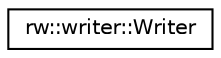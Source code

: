 digraph "Graphical Class Hierarchy"
{
  edge [fontname="Helvetica",fontsize="10",labelfontname="Helvetica",labelfontsize="10"];
  node [fontname="Helvetica",fontsize="10",shape=record];
  rankdir="LR";
  Node0 [label="rw::writer::Writer",height=0.2,width=0.4,color="black", fillcolor="white", style="filled",URL="$classrw_1_1writer_1_1Writer.html",tooltip="A interface class writing data. "];
}
